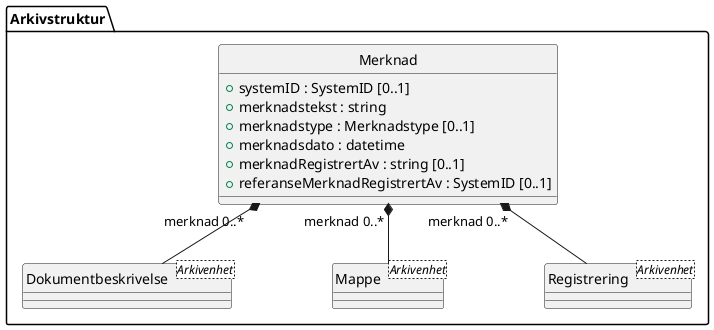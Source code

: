 @startuml
skinparam nodesep 100
hide circle
class Arkivstruktur.Merknad {
  +systemID : SystemID [0..1]
  +merknadstekst : string
  +merknadstype : Merknadstype [0..1]
  +merknadsdato : datetime
  +merknadRegistrertAv : string [0..1]
  +referanseMerknadRegistrertAv : SystemID [0..1]
}
class Arkivstruktur.Dokumentbeskrivelse <Arkivenhet> {
}
Arkivstruktur.Merknad "merknad 0..*" *-- Arkivstruktur.Dokumentbeskrivelse
class Arkivstruktur.Mappe <Arkivenhet> {
}
Arkivstruktur.Merknad "merknad 0..*" *-- Arkivstruktur.Mappe
class Arkivstruktur.Registrering <Arkivenhet> {
}
Arkivstruktur.Merknad "merknad 0..*" *-- Arkivstruktur.Registrering
@enduml
